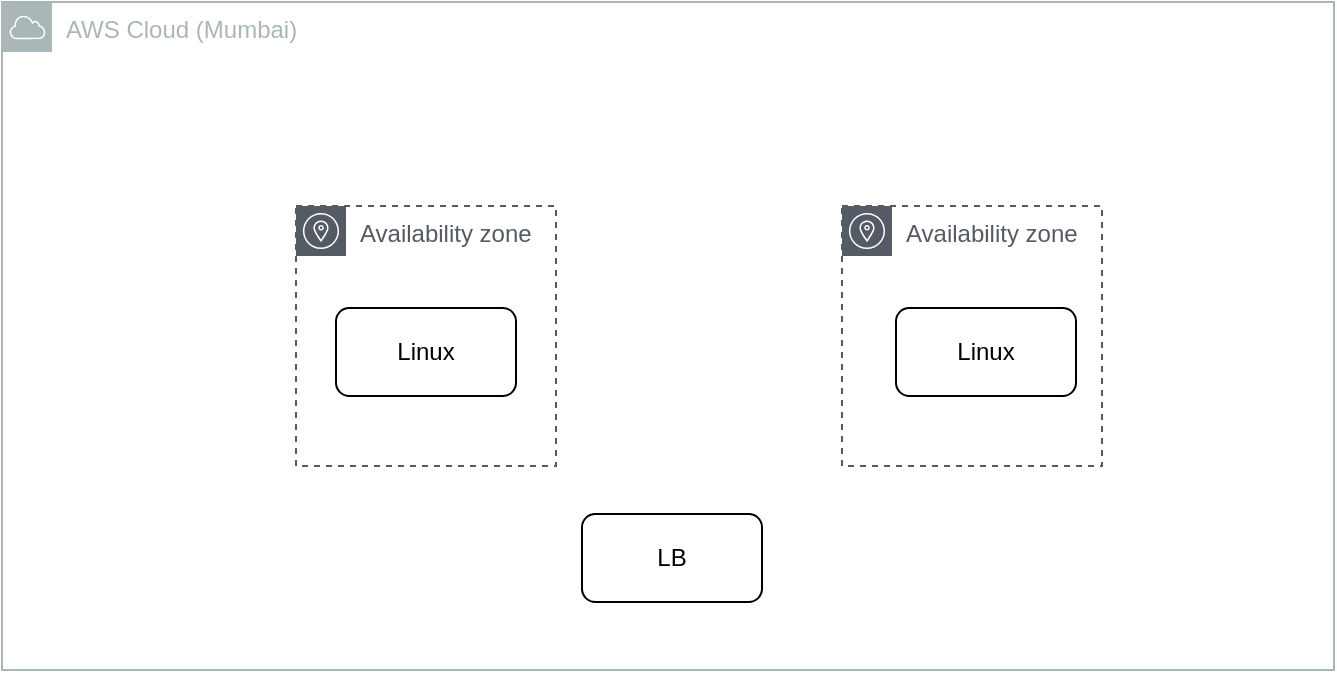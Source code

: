 <mxfile version="15.5.9" type="device"><diagram id="9vfJBG7eWtsMYx3a85GQ" name="Page-1"><mxGraphModel dx="1586" dy="589" grid="0" gridSize="10" guides="1" tooltips="1" connect="1" arrows="1" fold="1" page="0" pageScale="1" pageWidth="827" pageHeight="1169" math="0" shadow="0"><root><mxCell id="0"/><mxCell id="1" parent="0"/><mxCell id="5Aaz5of9FjF-iNjK2pP6-10" value="AWS Cloud (Mumbai)" style="sketch=0;outlineConnect=0;gradientColor=none;html=1;whiteSpace=wrap;fontSize=12;fontStyle=0;shape=mxgraph.aws4.group;grIcon=mxgraph.aws4.group_aws_cloud;strokeColor=#AAB7B8;fillColor=none;verticalAlign=top;align=left;spacingLeft=30;fontColor=#AAB7B8;dashed=0;" vertex="1" parent="1"><mxGeometry x="-45" y="83" width="666" height="334" as="geometry"/></mxCell><mxCell id="5Aaz5of9FjF-iNjK2pP6-11" value="Availability zone" style="sketch=0;outlineConnect=0;gradientColor=none;html=1;whiteSpace=wrap;fontSize=12;fontStyle=0;shape=mxgraph.aws4.group;grIcon=mxgraph.aws4.group_availability_zone;strokeColor=#545B64;fillColor=none;verticalAlign=top;align=left;spacingLeft=30;fontColor=#545B64;dashed=1;" vertex="1" parent="1"><mxGeometry x="102" y="185" width="130" height="130" as="geometry"/></mxCell><mxCell id="5Aaz5of9FjF-iNjK2pP6-12" value="Availability zone" style="sketch=0;outlineConnect=0;gradientColor=none;html=1;whiteSpace=wrap;fontSize=12;fontStyle=0;shape=mxgraph.aws4.group;grIcon=mxgraph.aws4.group_availability_zone;strokeColor=#545B64;fillColor=none;verticalAlign=top;align=left;spacingLeft=30;fontColor=#545B64;dashed=1;" vertex="1" parent="1"><mxGeometry x="375" y="185" width="130" height="130" as="geometry"/></mxCell><mxCell id="5Aaz5of9FjF-iNjK2pP6-13" value="Linux" style="rounded=1;whiteSpace=wrap;html=1;" vertex="1" parent="1"><mxGeometry x="122" y="236" width="90" height="44" as="geometry"/></mxCell><mxCell id="5Aaz5of9FjF-iNjK2pP6-14" value="Linux" style="rounded=1;whiteSpace=wrap;html=1;" vertex="1" parent="1"><mxGeometry x="402" y="236" width="90" height="44" as="geometry"/></mxCell><mxCell id="5Aaz5of9FjF-iNjK2pP6-15" value="LB" style="rounded=1;whiteSpace=wrap;html=1;" vertex="1" parent="1"><mxGeometry x="245" y="339" width="90" height="44" as="geometry"/></mxCell></root></mxGraphModel></diagram></mxfile>